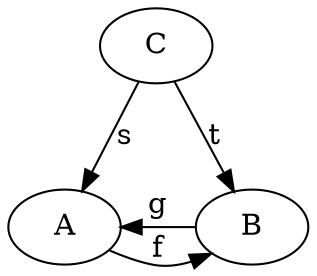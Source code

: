 digraph {
    rankdir=TB
    C

    {
        rank=same
        A
        B
    }

    C -> A[label="s"]
    C -> B[label="t"]
    A -> B[label="f"]
    B -> A[label="g"]
}
